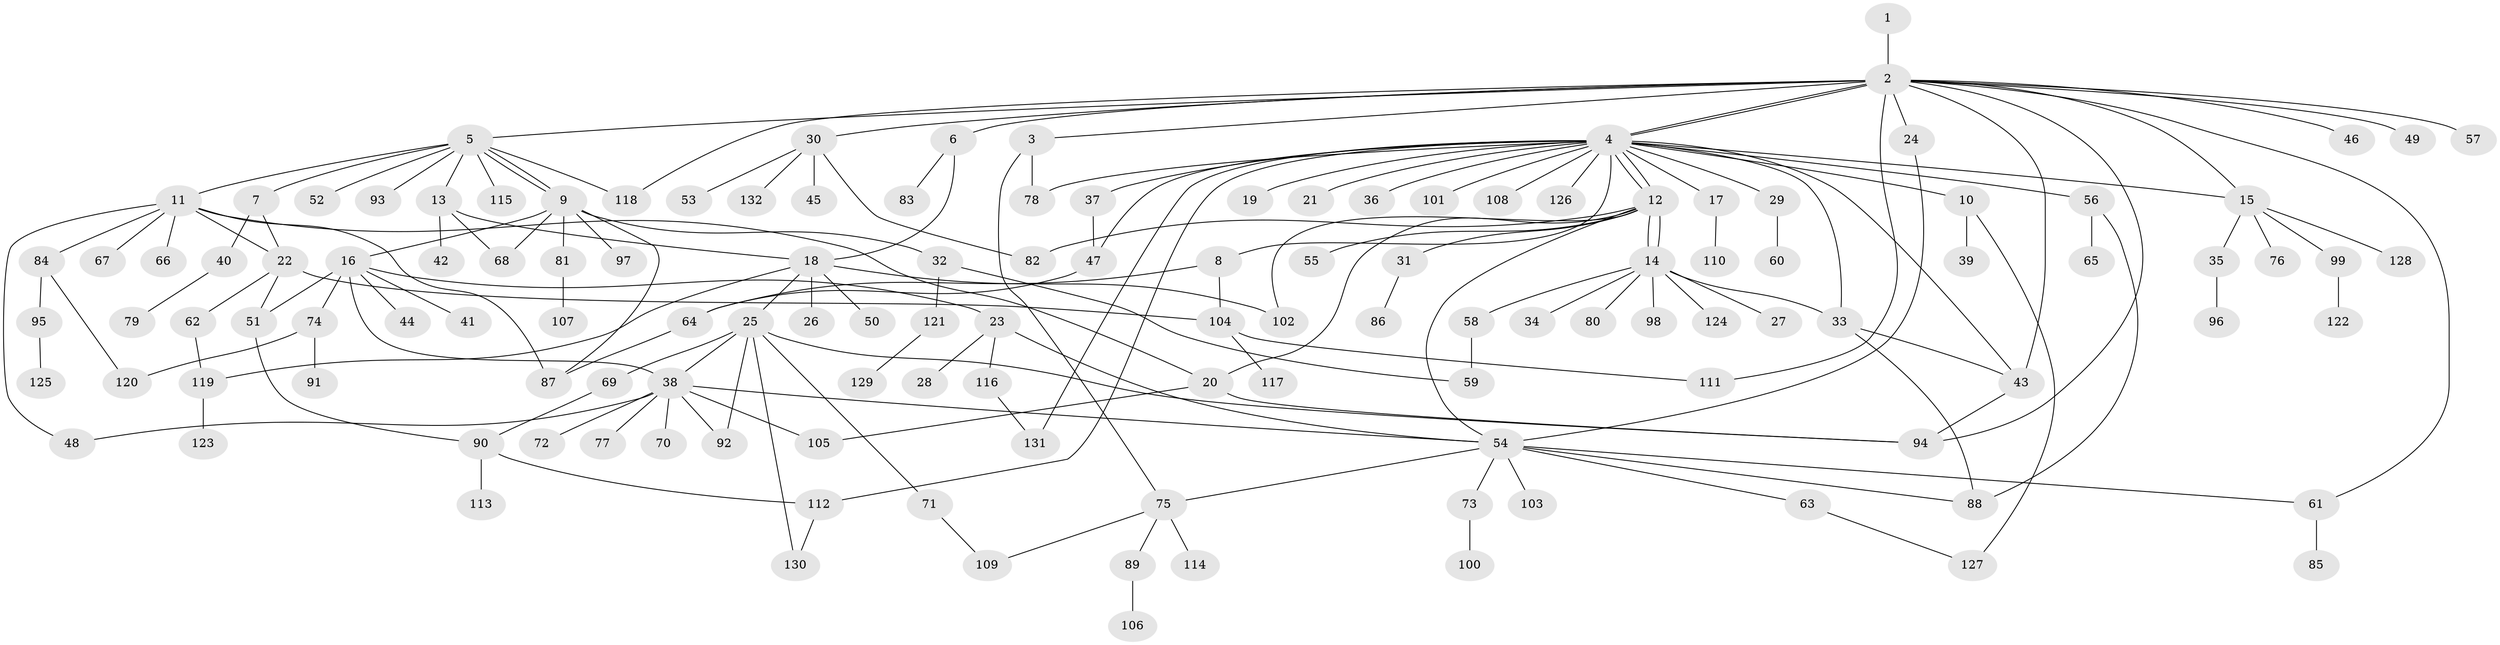 // Generated by graph-tools (version 1.1) at 2025/14/03/09/25 04:14:28]
// undirected, 132 vertices, 177 edges
graph export_dot {
graph [start="1"]
  node [color=gray90,style=filled];
  1;
  2;
  3;
  4;
  5;
  6;
  7;
  8;
  9;
  10;
  11;
  12;
  13;
  14;
  15;
  16;
  17;
  18;
  19;
  20;
  21;
  22;
  23;
  24;
  25;
  26;
  27;
  28;
  29;
  30;
  31;
  32;
  33;
  34;
  35;
  36;
  37;
  38;
  39;
  40;
  41;
  42;
  43;
  44;
  45;
  46;
  47;
  48;
  49;
  50;
  51;
  52;
  53;
  54;
  55;
  56;
  57;
  58;
  59;
  60;
  61;
  62;
  63;
  64;
  65;
  66;
  67;
  68;
  69;
  70;
  71;
  72;
  73;
  74;
  75;
  76;
  77;
  78;
  79;
  80;
  81;
  82;
  83;
  84;
  85;
  86;
  87;
  88;
  89;
  90;
  91;
  92;
  93;
  94;
  95;
  96;
  97;
  98;
  99;
  100;
  101;
  102;
  103;
  104;
  105;
  106;
  107;
  108;
  109;
  110;
  111;
  112;
  113;
  114;
  115;
  116;
  117;
  118;
  119;
  120;
  121;
  122;
  123;
  124;
  125;
  126;
  127;
  128;
  129;
  130;
  131;
  132;
  1 -- 2;
  2 -- 3;
  2 -- 4;
  2 -- 4;
  2 -- 5;
  2 -- 6;
  2 -- 15;
  2 -- 24;
  2 -- 30;
  2 -- 43;
  2 -- 46;
  2 -- 49;
  2 -- 57;
  2 -- 61;
  2 -- 94;
  2 -- 111;
  2 -- 118;
  3 -- 75;
  3 -- 78;
  4 -- 8;
  4 -- 10;
  4 -- 12;
  4 -- 12;
  4 -- 15;
  4 -- 17;
  4 -- 19;
  4 -- 21;
  4 -- 29;
  4 -- 33;
  4 -- 36;
  4 -- 37;
  4 -- 43;
  4 -- 47;
  4 -- 56;
  4 -- 78;
  4 -- 101;
  4 -- 108;
  4 -- 112;
  4 -- 126;
  4 -- 131;
  5 -- 7;
  5 -- 9;
  5 -- 9;
  5 -- 11;
  5 -- 13;
  5 -- 52;
  5 -- 93;
  5 -- 115;
  5 -- 118;
  6 -- 18;
  6 -- 83;
  7 -- 22;
  7 -- 40;
  8 -- 64;
  8 -- 104;
  9 -- 16;
  9 -- 32;
  9 -- 68;
  9 -- 81;
  9 -- 87;
  9 -- 97;
  10 -- 39;
  10 -- 127;
  11 -- 20;
  11 -- 22;
  11 -- 48;
  11 -- 66;
  11 -- 67;
  11 -- 84;
  11 -- 87;
  12 -- 14;
  12 -- 14;
  12 -- 20;
  12 -- 31;
  12 -- 54;
  12 -- 55;
  12 -- 82;
  12 -- 102;
  13 -- 18;
  13 -- 42;
  13 -- 68;
  14 -- 27;
  14 -- 33;
  14 -- 34;
  14 -- 58;
  14 -- 80;
  14 -- 98;
  14 -- 124;
  15 -- 35;
  15 -- 76;
  15 -- 99;
  15 -- 128;
  16 -- 23;
  16 -- 38;
  16 -- 41;
  16 -- 44;
  16 -- 51;
  16 -- 74;
  17 -- 110;
  18 -- 25;
  18 -- 26;
  18 -- 50;
  18 -- 102;
  18 -- 119;
  20 -- 94;
  20 -- 105;
  22 -- 51;
  22 -- 62;
  22 -- 104;
  23 -- 28;
  23 -- 54;
  23 -- 116;
  24 -- 54;
  25 -- 38;
  25 -- 69;
  25 -- 71;
  25 -- 92;
  25 -- 94;
  25 -- 130;
  29 -- 60;
  30 -- 45;
  30 -- 53;
  30 -- 82;
  30 -- 132;
  31 -- 86;
  32 -- 59;
  32 -- 121;
  33 -- 43;
  33 -- 88;
  35 -- 96;
  37 -- 47;
  38 -- 48;
  38 -- 54;
  38 -- 70;
  38 -- 72;
  38 -- 77;
  38 -- 92;
  38 -- 105;
  40 -- 79;
  43 -- 94;
  47 -- 64;
  51 -- 90;
  54 -- 61;
  54 -- 63;
  54 -- 73;
  54 -- 75;
  54 -- 88;
  54 -- 103;
  56 -- 65;
  56 -- 88;
  58 -- 59;
  61 -- 85;
  62 -- 119;
  63 -- 127;
  64 -- 87;
  69 -- 90;
  71 -- 109;
  73 -- 100;
  74 -- 91;
  74 -- 120;
  75 -- 89;
  75 -- 109;
  75 -- 114;
  81 -- 107;
  84 -- 95;
  84 -- 120;
  89 -- 106;
  90 -- 112;
  90 -- 113;
  95 -- 125;
  99 -- 122;
  104 -- 111;
  104 -- 117;
  112 -- 130;
  116 -- 131;
  119 -- 123;
  121 -- 129;
}
